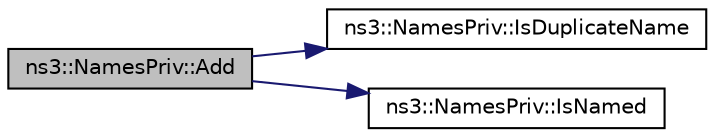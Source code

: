 digraph "ns3::NamesPriv::Add"
{
 // LATEX_PDF_SIZE
  edge [fontname="Helvetica",fontsize="10",labelfontname="Helvetica",labelfontsize="10"];
  node [fontname="Helvetica",fontsize="10",shape=record];
  rankdir="LR";
  Node1 [label="ns3::NamesPriv::Add",height=0.2,width=0.4,color="black", fillcolor="grey75", style="filled", fontcolor="black",tooltip="Internal implementation for Names::Add(Ptr<Object>,std::string,Ptr<Object>)"];
  Node1 -> Node2 [color="midnightblue",fontsize="10",style="solid",fontname="Helvetica"];
  Node2 [label="ns3::NamesPriv::IsDuplicateName",height=0.2,width=0.4,color="black", fillcolor="white", style="filled",URL="$classns3_1_1_names_priv.html#a2596edf33333e7745eb47a620783c004",tooltip="Check if a name already exists as a child of a NameNode."];
  Node1 -> Node3 [color="midnightblue",fontsize="10",style="solid",fontname="Helvetica"];
  Node3 [label="ns3::NamesPriv::IsNamed",height=0.2,width=0.4,color="black", fillcolor="white", style="filled",URL="$classns3_1_1_names_priv.html#a9867bf67ff8f138d1dd4d175e1fb0fde",tooltip="Check if an object has a name."];
}
